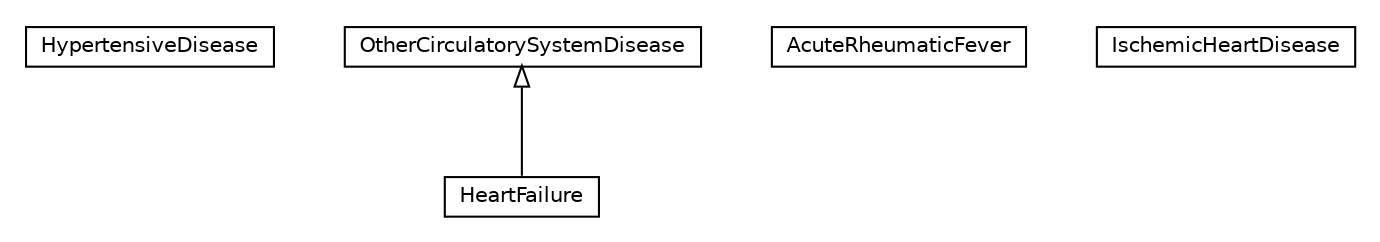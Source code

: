 #!/usr/local/bin/dot
#
# Class diagram 
# Generated by UMLGraph version R5_6-24-gf6e263 (http://www.umlgraph.org/)
#

digraph G {
	edge [fontname="Helvetica",fontsize=10,labelfontname="Helvetica",labelfontsize=10];
	node [fontname="Helvetica",fontsize=10,shape=plaintext];
	nodesep=0.25;
	ranksep=0.5;
	// org.universAAL.ontology.ICD10CirculatorySystemDiseases.owl.HypertensiveDisease
	c416351 [label=<<table title="org.universAAL.ontology.ICD10CirculatorySystemDiseases.owl.HypertensiveDisease" border="0" cellborder="1" cellspacing="0" cellpadding="2" port="p" href="./HypertensiveDisease.html">
		<tr><td><table border="0" cellspacing="0" cellpadding="1">
<tr><td align="center" balign="center"> HypertensiveDisease </td></tr>
		</table></td></tr>
		</table>>, URL="./HypertensiveDisease.html", fontname="Helvetica", fontcolor="black", fontsize=10.0];
	// org.universAAL.ontology.ICD10CirculatorySystemDiseases.owl.OtherCirculatorySystemDisease
	c416352 [label=<<table title="org.universAAL.ontology.ICD10CirculatorySystemDiseases.owl.OtherCirculatorySystemDisease" border="0" cellborder="1" cellspacing="0" cellpadding="2" port="p" href="./OtherCirculatorySystemDisease.html">
		<tr><td><table border="0" cellspacing="0" cellpadding="1">
<tr><td align="center" balign="center"> OtherCirculatorySystemDisease </td></tr>
		</table></td></tr>
		</table>>, URL="./OtherCirculatorySystemDisease.html", fontname="Helvetica", fontcolor="black", fontsize=10.0];
	// org.universAAL.ontology.ICD10CirculatorySystemDiseases.owl.HeartFailure
	c416353 [label=<<table title="org.universAAL.ontology.ICD10CirculatorySystemDiseases.owl.HeartFailure" border="0" cellborder="1" cellspacing="0" cellpadding="2" port="p" href="./HeartFailure.html">
		<tr><td><table border="0" cellspacing="0" cellpadding="1">
<tr><td align="center" balign="center"> HeartFailure </td></tr>
		</table></td></tr>
		</table>>, URL="./HeartFailure.html", fontname="Helvetica", fontcolor="black", fontsize=10.0];
	// org.universAAL.ontology.ICD10CirculatorySystemDiseases.owl.AcuteRheumaticFever
	c416354 [label=<<table title="org.universAAL.ontology.ICD10CirculatorySystemDiseases.owl.AcuteRheumaticFever" border="0" cellborder="1" cellspacing="0" cellpadding="2" port="p" href="./AcuteRheumaticFever.html">
		<tr><td><table border="0" cellspacing="0" cellpadding="1">
<tr><td align="center" balign="center"> AcuteRheumaticFever </td></tr>
		</table></td></tr>
		</table>>, URL="./AcuteRheumaticFever.html", fontname="Helvetica", fontcolor="black", fontsize=10.0];
	// org.universAAL.ontology.ICD10CirculatorySystemDiseases.owl.IschemicHeartDisease
	c416355 [label=<<table title="org.universAAL.ontology.ICD10CirculatorySystemDiseases.owl.IschemicHeartDisease" border="0" cellborder="1" cellspacing="0" cellpadding="2" port="p" href="./IschemicHeartDisease.html">
		<tr><td><table border="0" cellspacing="0" cellpadding="1">
<tr><td align="center" balign="center"> IschemicHeartDisease </td></tr>
		</table></td></tr>
		</table>>, URL="./IschemicHeartDisease.html", fontname="Helvetica", fontcolor="black", fontsize=10.0];
	//org.universAAL.ontology.ICD10CirculatorySystemDiseases.owl.HeartFailure extends org.universAAL.ontology.ICD10CirculatorySystemDiseases.owl.OtherCirculatorySystemDisease
	c416352:p -> c416353:p [dir=back,arrowtail=empty];
}


